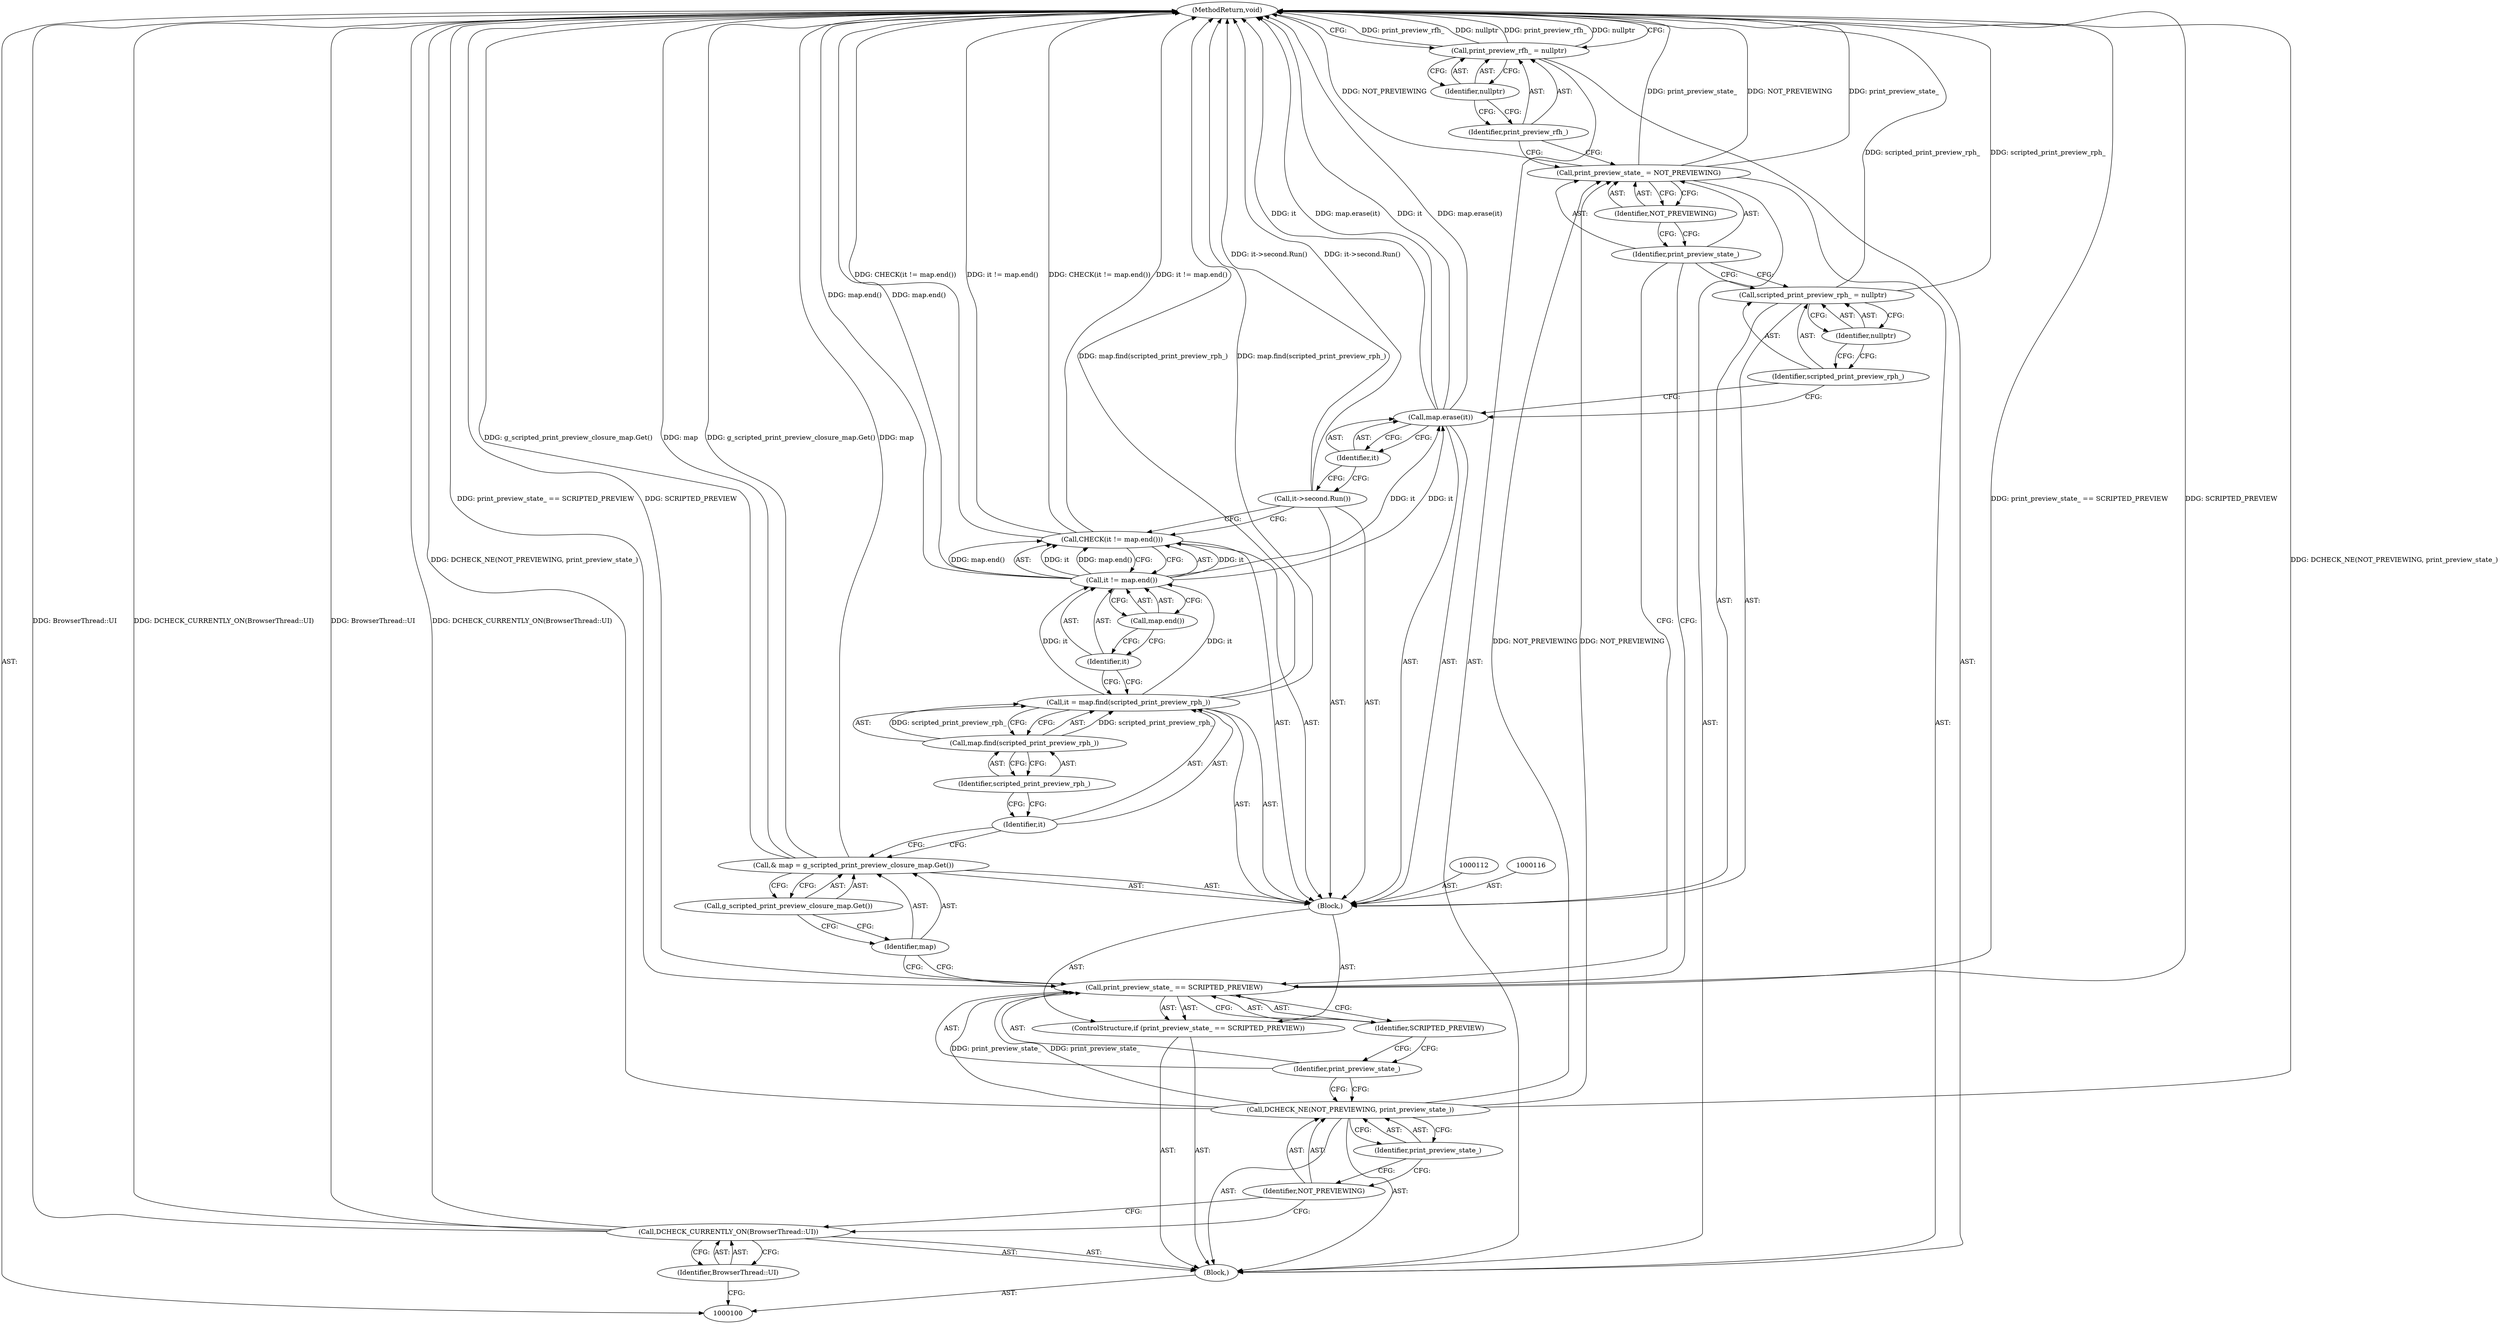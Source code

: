 digraph "1_Chrome_746da1cc6b2fbc2f725934542eedc49b41e5f17b" {
"1000137" [label="(MethodReturn,void)"];
"1000101" [label="(Block,)"];
"1000127" [label="(Identifier,it)"];
"1000126" [label="(Call,map.erase(it))"];
"1000130" [label="(Identifier,nullptr)"];
"1000128" [label="(Call,scripted_print_preview_rph_ = nullptr)"];
"1000129" [label="(Identifier,scripted_print_preview_rph_)"];
"1000131" [label="(Call,print_preview_state_ = NOT_PREVIEWING)"];
"1000132" [label="(Identifier,print_preview_state_)"];
"1000133" [label="(Identifier,NOT_PREVIEWING)"];
"1000134" [label="(Call,print_preview_rfh_ = nullptr)"];
"1000135" [label="(Identifier,print_preview_rfh_)"];
"1000136" [label="(Identifier,nullptr)"];
"1000103" [label="(Identifier,BrowserThread::UI)"];
"1000102" [label="(Call,DCHECK_CURRENTLY_ON(BrowserThread::UI))"];
"1000105" [label="(Identifier,NOT_PREVIEWING)"];
"1000104" [label="(Call,DCHECK_NE(NOT_PREVIEWING, print_preview_state_))"];
"1000106" [label="(Identifier,print_preview_state_)"];
"1000107" [label="(ControlStructure,if (print_preview_state_ == SCRIPTED_PREVIEW))"];
"1000110" [label="(Identifier,SCRIPTED_PREVIEW)"];
"1000108" [label="(Call,print_preview_state_ == SCRIPTED_PREVIEW)"];
"1000109" [label="(Identifier,print_preview_state_)"];
"1000114" [label="(Identifier,map)"];
"1000115" [label="(Call,g_scripted_print_preview_closure_map.Get())"];
"1000113" [label="(Call,& map = g_scripted_print_preview_closure_map.Get())"];
"1000119" [label="(Call,map.find(scripted_print_preview_rph_))"];
"1000120" [label="(Identifier,scripted_print_preview_rph_)"];
"1000111" [label="(Block,)"];
"1000117" [label="(Call,it = map.find(scripted_print_preview_rph_))"];
"1000118" [label="(Identifier,it)"];
"1000122" [label="(Call,it != map.end())"];
"1000123" [label="(Identifier,it)"];
"1000124" [label="(Call,map.end())"];
"1000121" [label="(Call,CHECK(it != map.end()))"];
"1000125" [label="(Call,it->second.Run())"];
"1000137" -> "1000100"  [label="AST: "];
"1000137" -> "1000134"  [label="CFG: "];
"1000126" -> "1000137"  [label="DDG: map.erase(it)"];
"1000126" -> "1000137"  [label="DDG: it"];
"1000125" -> "1000137"  [label="DDG: it->second.Run()"];
"1000108" -> "1000137"  [label="DDG: print_preview_state_ == SCRIPTED_PREVIEW"];
"1000108" -> "1000137"  [label="DDG: SCRIPTED_PREVIEW"];
"1000104" -> "1000137"  [label="DDG: DCHECK_NE(NOT_PREVIEWING, print_preview_state_)"];
"1000113" -> "1000137"  [label="DDG: map"];
"1000113" -> "1000137"  [label="DDG: g_scripted_print_preview_closure_map.Get()"];
"1000131" -> "1000137"  [label="DDG: print_preview_state_"];
"1000131" -> "1000137"  [label="DDG: NOT_PREVIEWING"];
"1000117" -> "1000137"  [label="DDG: map.find(scripted_print_preview_rph_)"];
"1000128" -> "1000137"  [label="DDG: scripted_print_preview_rph_"];
"1000102" -> "1000137"  [label="DDG: BrowserThread::UI"];
"1000102" -> "1000137"  [label="DDG: DCHECK_CURRENTLY_ON(BrowserThread::UI)"];
"1000121" -> "1000137"  [label="DDG: CHECK(it != map.end())"];
"1000121" -> "1000137"  [label="DDG: it != map.end()"];
"1000134" -> "1000137"  [label="DDG: print_preview_rfh_"];
"1000134" -> "1000137"  [label="DDG: nullptr"];
"1000122" -> "1000137"  [label="DDG: map.end()"];
"1000101" -> "1000100"  [label="AST: "];
"1000102" -> "1000101"  [label="AST: "];
"1000104" -> "1000101"  [label="AST: "];
"1000107" -> "1000101"  [label="AST: "];
"1000131" -> "1000101"  [label="AST: "];
"1000134" -> "1000101"  [label="AST: "];
"1000127" -> "1000126"  [label="AST: "];
"1000127" -> "1000125"  [label="CFG: "];
"1000126" -> "1000127"  [label="CFG: "];
"1000126" -> "1000111"  [label="AST: "];
"1000126" -> "1000127"  [label="CFG: "];
"1000127" -> "1000126"  [label="AST: "];
"1000129" -> "1000126"  [label="CFG: "];
"1000126" -> "1000137"  [label="DDG: map.erase(it)"];
"1000126" -> "1000137"  [label="DDG: it"];
"1000122" -> "1000126"  [label="DDG: it"];
"1000130" -> "1000128"  [label="AST: "];
"1000130" -> "1000129"  [label="CFG: "];
"1000128" -> "1000130"  [label="CFG: "];
"1000128" -> "1000111"  [label="AST: "];
"1000128" -> "1000130"  [label="CFG: "];
"1000129" -> "1000128"  [label="AST: "];
"1000130" -> "1000128"  [label="AST: "];
"1000132" -> "1000128"  [label="CFG: "];
"1000128" -> "1000137"  [label="DDG: scripted_print_preview_rph_"];
"1000129" -> "1000128"  [label="AST: "];
"1000129" -> "1000126"  [label="CFG: "];
"1000130" -> "1000129"  [label="CFG: "];
"1000131" -> "1000101"  [label="AST: "];
"1000131" -> "1000133"  [label="CFG: "];
"1000132" -> "1000131"  [label="AST: "];
"1000133" -> "1000131"  [label="AST: "];
"1000135" -> "1000131"  [label="CFG: "];
"1000131" -> "1000137"  [label="DDG: print_preview_state_"];
"1000131" -> "1000137"  [label="DDG: NOT_PREVIEWING"];
"1000104" -> "1000131"  [label="DDG: NOT_PREVIEWING"];
"1000132" -> "1000131"  [label="AST: "];
"1000132" -> "1000128"  [label="CFG: "];
"1000132" -> "1000108"  [label="CFG: "];
"1000133" -> "1000132"  [label="CFG: "];
"1000133" -> "1000131"  [label="AST: "];
"1000133" -> "1000132"  [label="CFG: "];
"1000131" -> "1000133"  [label="CFG: "];
"1000134" -> "1000101"  [label="AST: "];
"1000134" -> "1000136"  [label="CFG: "];
"1000135" -> "1000134"  [label="AST: "];
"1000136" -> "1000134"  [label="AST: "];
"1000137" -> "1000134"  [label="CFG: "];
"1000134" -> "1000137"  [label="DDG: print_preview_rfh_"];
"1000134" -> "1000137"  [label="DDG: nullptr"];
"1000135" -> "1000134"  [label="AST: "];
"1000135" -> "1000131"  [label="CFG: "];
"1000136" -> "1000135"  [label="CFG: "];
"1000136" -> "1000134"  [label="AST: "];
"1000136" -> "1000135"  [label="CFG: "];
"1000134" -> "1000136"  [label="CFG: "];
"1000103" -> "1000102"  [label="AST: "];
"1000103" -> "1000100"  [label="CFG: "];
"1000102" -> "1000103"  [label="CFG: "];
"1000102" -> "1000101"  [label="AST: "];
"1000102" -> "1000103"  [label="CFG: "];
"1000103" -> "1000102"  [label="AST: "];
"1000105" -> "1000102"  [label="CFG: "];
"1000102" -> "1000137"  [label="DDG: BrowserThread::UI"];
"1000102" -> "1000137"  [label="DDG: DCHECK_CURRENTLY_ON(BrowserThread::UI)"];
"1000105" -> "1000104"  [label="AST: "];
"1000105" -> "1000102"  [label="CFG: "];
"1000106" -> "1000105"  [label="CFG: "];
"1000104" -> "1000101"  [label="AST: "];
"1000104" -> "1000106"  [label="CFG: "];
"1000105" -> "1000104"  [label="AST: "];
"1000106" -> "1000104"  [label="AST: "];
"1000109" -> "1000104"  [label="CFG: "];
"1000104" -> "1000137"  [label="DDG: DCHECK_NE(NOT_PREVIEWING, print_preview_state_)"];
"1000104" -> "1000108"  [label="DDG: print_preview_state_"];
"1000104" -> "1000131"  [label="DDG: NOT_PREVIEWING"];
"1000106" -> "1000104"  [label="AST: "];
"1000106" -> "1000105"  [label="CFG: "];
"1000104" -> "1000106"  [label="CFG: "];
"1000107" -> "1000101"  [label="AST: "];
"1000108" -> "1000107"  [label="AST: "];
"1000111" -> "1000107"  [label="AST: "];
"1000110" -> "1000108"  [label="AST: "];
"1000110" -> "1000109"  [label="CFG: "];
"1000108" -> "1000110"  [label="CFG: "];
"1000108" -> "1000107"  [label="AST: "];
"1000108" -> "1000110"  [label="CFG: "];
"1000109" -> "1000108"  [label="AST: "];
"1000110" -> "1000108"  [label="AST: "];
"1000114" -> "1000108"  [label="CFG: "];
"1000132" -> "1000108"  [label="CFG: "];
"1000108" -> "1000137"  [label="DDG: print_preview_state_ == SCRIPTED_PREVIEW"];
"1000108" -> "1000137"  [label="DDG: SCRIPTED_PREVIEW"];
"1000104" -> "1000108"  [label="DDG: print_preview_state_"];
"1000109" -> "1000108"  [label="AST: "];
"1000109" -> "1000104"  [label="CFG: "];
"1000110" -> "1000109"  [label="CFG: "];
"1000114" -> "1000113"  [label="AST: "];
"1000114" -> "1000108"  [label="CFG: "];
"1000115" -> "1000114"  [label="CFG: "];
"1000115" -> "1000113"  [label="AST: "];
"1000115" -> "1000114"  [label="CFG: "];
"1000113" -> "1000115"  [label="CFG: "];
"1000113" -> "1000111"  [label="AST: "];
"1000113" -> "1000115"  [label="CFG: "];
"1000114" -> "1000113"  [label="AST: "];
"1000115" -> "1000113"  [label="AST: "];
"1000118" -> "1000113"  [label="CFG: "];
"1000113" -> "1000137"  [label="DDG: map"];
"1000113" -> "1000137"  [label="DDG: g_scripted_print_preview_closure_map.Get()"];
"1000119" -> "1000117"  [label="AST: "];
"1000119" -> "1000120"  [label="CFG: "];
"1000120" -> "1000119"  [label="AST: "];
"1000117" -> "1000119"  [label="CFG: "];
"1000119" -> "1000117"  [label="DDG: scripted_print_preview_rph_"];
"1000120" -> "1000119"  [label="AST: "];
"1000120" -> "1000118"  [label="CFG: "];
"1000119" -> "1000120"  [label="CFG: "];
"1000111" -> "1000107"  [label="AST: "];
"1000112" -> "1000111"  [label="AST: "];
"1000113" -> "1000111"  [label="AST: "];
"1000116" -> "1000111"  [label="AST: "];
"1000117" -> "1000111"  [label="AST: "];
"1000121" -> "1000111"  [label="AST: "];
"1000125" -> "1000111"  [label="AST: "];
"1000126" -> "1000111"  [label="AST: "];
"1000128" -> "1000111"  [label="AST: "];
"1000117" -> "1000111"  [label="AST: "];
"1000117" -> "1000119"  [label="CFG: "];
"1000118" -> "1000117"  [label="AST: "];
"1000119" -> "1000117"  [label="AST: "];
"1000123" -> "1000117"  [label="CFG: "];
"1000117" -> "1000137"  [label="DDG: map.find(scripted_print_preview_rph_)"];
"1000119" -> "1000117"  [label="DDG: scripted_print_preview_rph_"];
"1000117" -> "1000122"  [label="DDG: it"];
"1000118" -> "1000117"  [label="AST: "];
"1000118" -> "1000113"  [label="CFG: "];
"1000120" -> "1000118"  [label="CFG: "];
"1000122" -> "1000121"  [label="AST: "];
"1000122" -> "1000124"  [label="CFG: "];
"1000123" -> "1000122"  [label="AST: "];
"1000124" -> "1000122"  [label="AST: "];
"1000121" -> "1000122"  [label="CFG: "];
"1000122" -> "1000137"  [label="DDG: map.end()"];
"1000122" -> "1000121"  [label="DDG: it"];
"1000122" -> "1000121"  [label="DDG: map.end()"];
"1000117" -> "1000122"  [label="DDG: it"];
"1000122" -> "1000126"  [label="DDG: it"];
"1000123" -> "1000122"  [label="AST: "];
"1000123" -> "1000117"  [label="CFG: "];
"1000124" -> "1000123"  [label="CFG: "];
"1000124" -> "1000122"  [label="AST: "];
"1000124" -> "1000123"  [label="CFG: "];
"1000122" -> "1000124"  [label="CFG: "];
"1000121" -> "1000111"  [label="AST: "];
"1000121" -> "1000122"  [label="CFG: "];
"1000122" -> "1000121"  [label="AST: "];
"1000125" -> "1000121"  [label="CFG: "];
"1000121" -> "1000137"  [label="DDG: CHECK(it != map.end())"];
"1000121" -> "1000137"  [label="DDG: it != map.end()"];
"1000122" -> "1000121"  [label="DDG: it"];
"1000122" -> "1000121"  [label="DDG: map.end()"];
"1000125" -> "1000111"  [label="AST: "];
"1000125" -> "1000121"  [label="CFG: "];
"1000127" -> "1000125"  [label="CFG: "];
"1000125" -> "1000137"  [label="DDG: it->second.Run()"];
}
